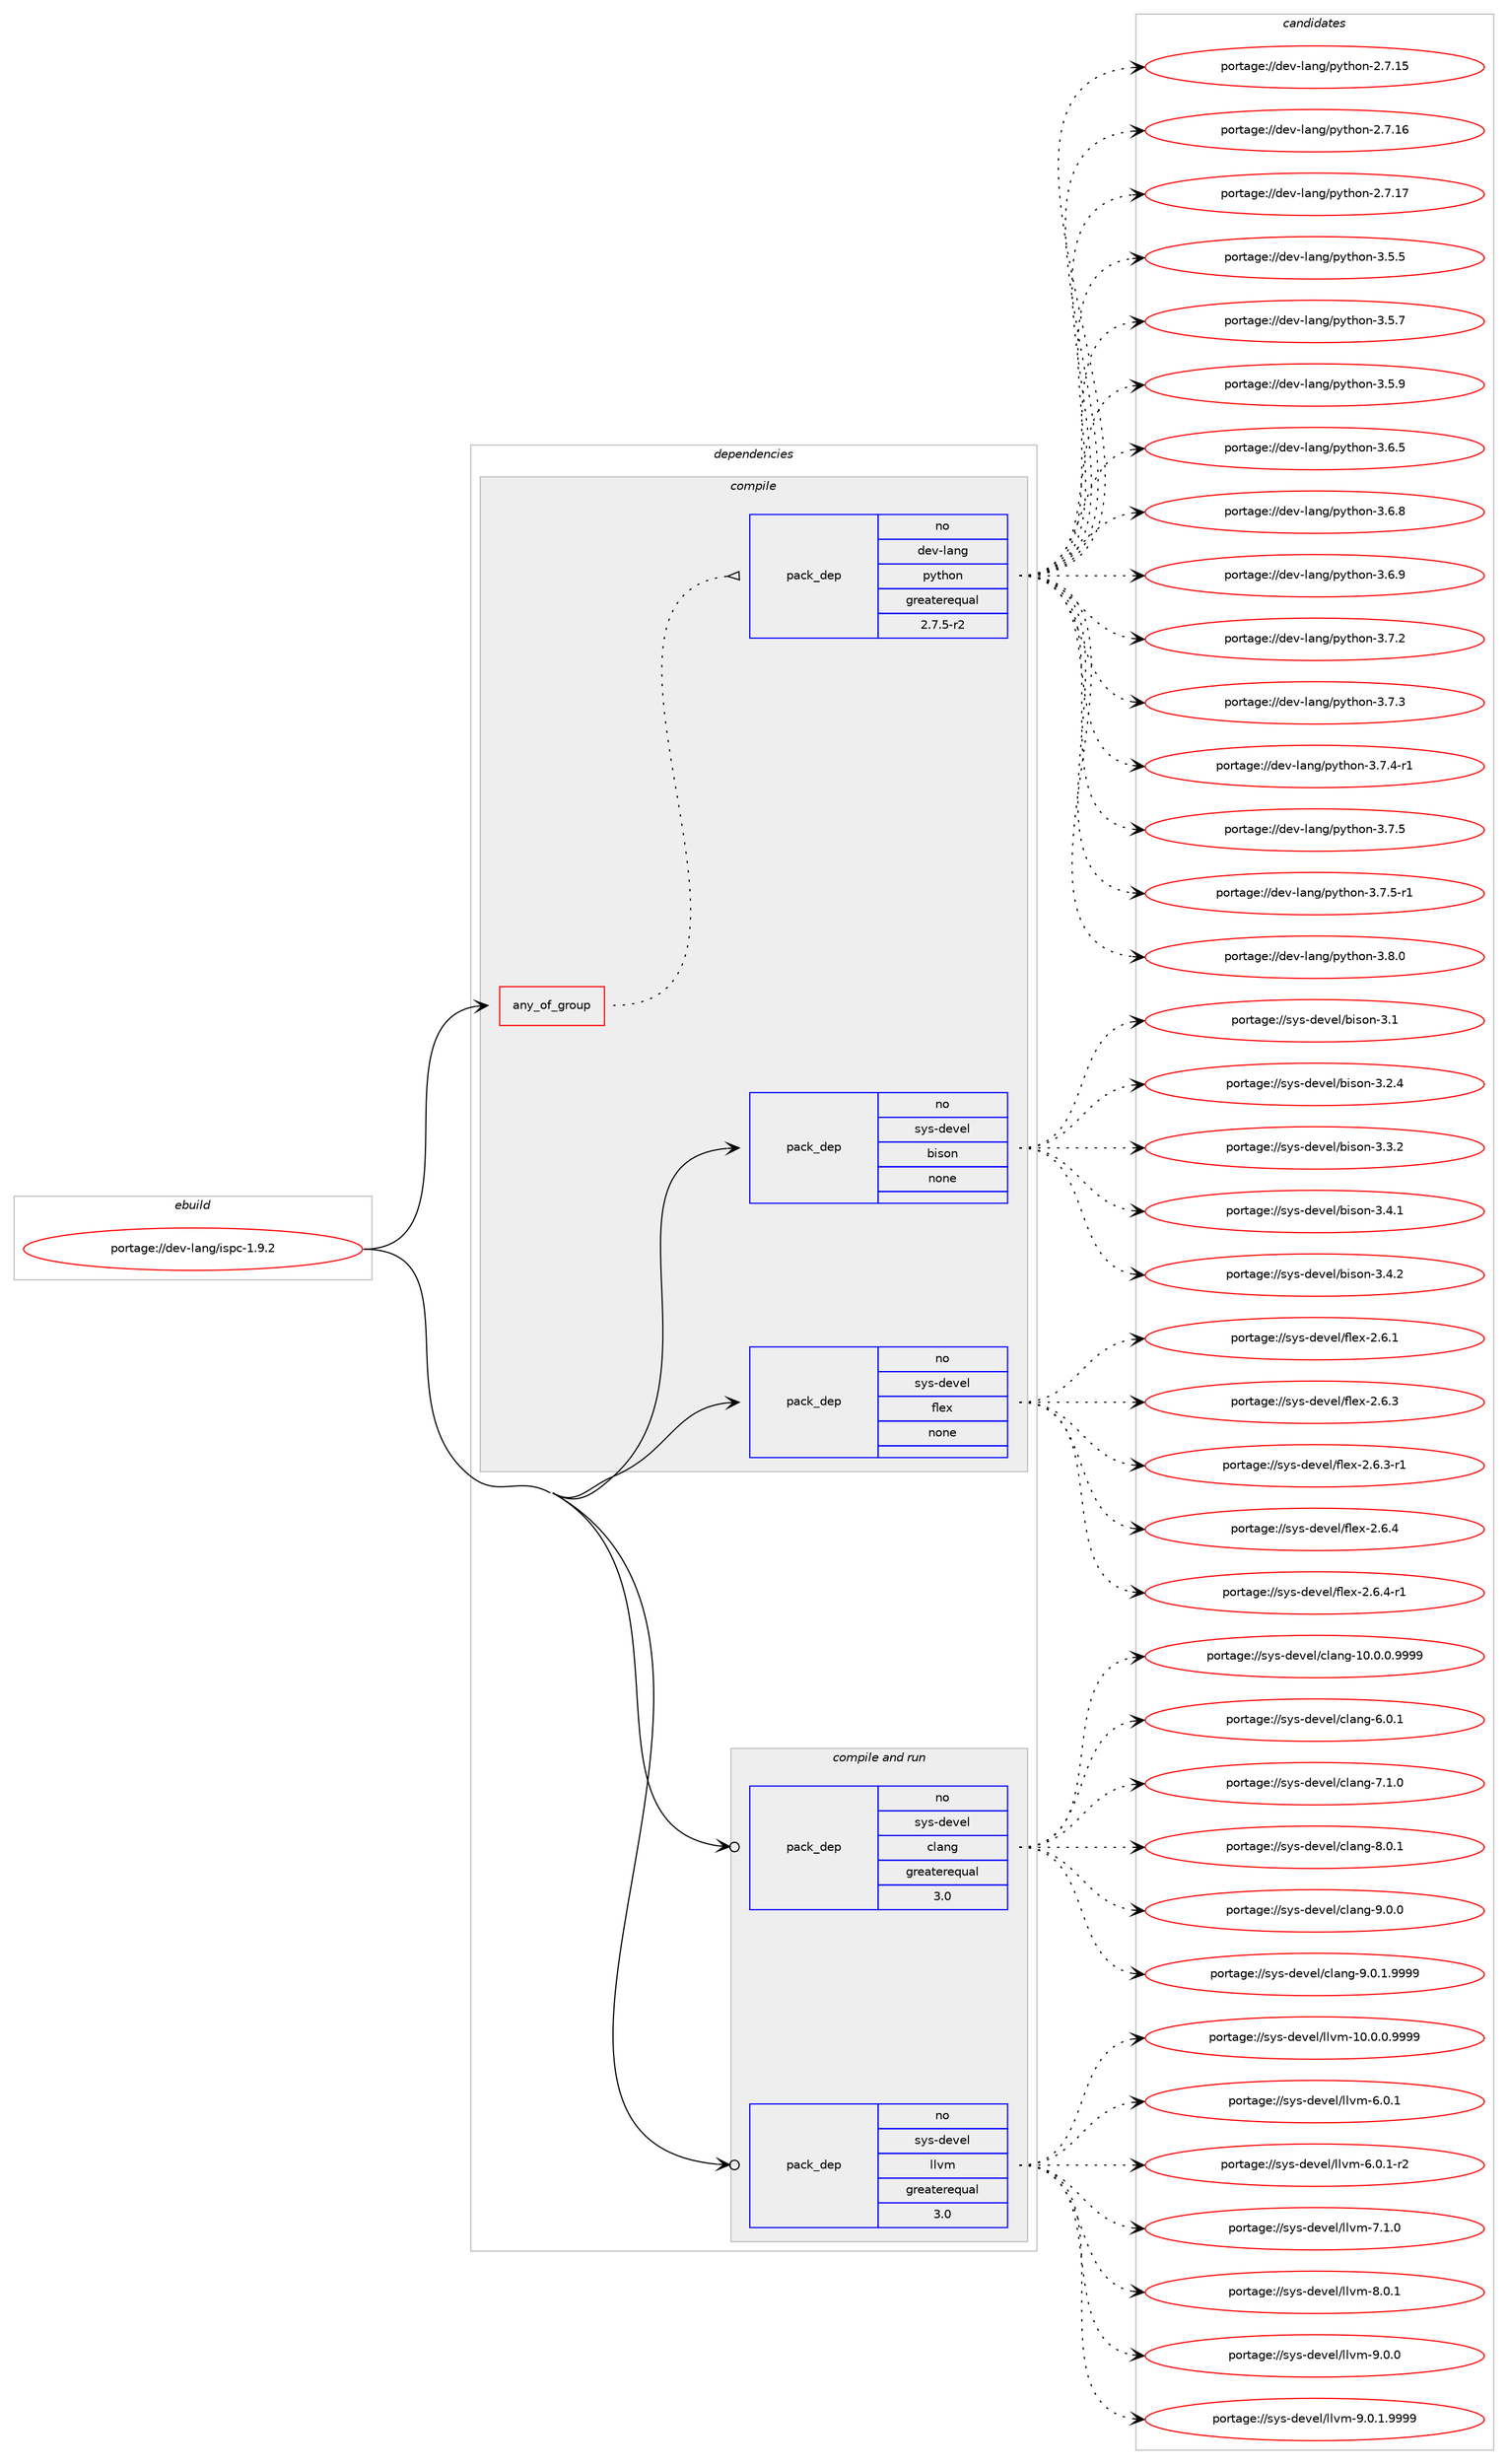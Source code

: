 digraph prolog {

# *************
# Graph options
# *************

newrank=true;
concentrate=true;
compound=true;
graph [rankdir=LR,fontname=Helvetica,fontsize=10,ranksep=1.5];#, ranksep=2.5, nodesep=0.2];
edge  [arrowhead=vee];
node  [fontname=Helvetica,fontsize=10];

# **********
# The ebuild
# **********

subgraph cluster_leftcol {
color=gray;
rank=same;
label=<<i>ebuild</i>>;
id [label="portage://dev-lang/ispc-1.9.2", color=red, width=4, href="../dev-lang/ispc-1.9.2.svg"];
}

# ****************
# The dependencies
# ****************

subgraph cluster_midcol {
color=gray;
label=<<i>dependencies</i>>;
subgraph cluster_compile {
fillcolor="#eeeeee";
style=filled;
label=<<i>compile</i>>;
subgraph any2697 {
dependency93866 [label=<<TABLE BORDER="0" CELLBORDER="1" CELLSPACING="0" CELLPADDING="4"><TR><TD CELLPADDING="10">any_of_group</TD></TR></TABLE>>, shape=none, color=red];subgraph pack71794 {
dependency93867 [label=<<TABLE BORDER="0" CELLBORDER="1" CELLSPACING="0" CELLPADDING="4" WIDTH="220"><TR><TD ROWSPAN="6" CELLPADDING="30">pack_dep</TD></TR><TR><TD WIDTH="110">no</TD></TR><TR><TD>dev-lang</TD></TR><TR><TD>python</TD></TR><TR><TD>greaterequal</TD></TR><TR><TD>2.7.5-r2</TD></TR></TABLE>>, shape=none, color=blue];
}
dependency93866:e -> dependency93867:w [weight=20,style="dotted",arrowhead="oinv"];
}
id:e -> dependency93866:w [weight=20,style="solid",arrowhead="vee"];
subgraph pack71795 {
dependency93868 [label=<<TABLE BORDER="0" CELLBORDER="1" CELLSPACING="0" CELLPADDING="4" WIDTH="220"><TR><TD ROWSPAN="6" CELLPADDING="30">pack_dep</TD></TR><TR><TD WIDTH="110">no</TD></TR><TR><TD>sys-devel</TD></TR><TR><TD>bison</TD></TR><TR><TD>none</TD></TR><TR><TD></TD></TR></TABLE>>, shape=none, color=blue];
}
id:e -> dependency93868:w [weight=20,style="solid",arrowhead="vee"];
subgraph pack71796 {
dependency93869 [label=<<TABLE BORDER="0" CELLBORDER="1" CELLSPACING="0" CELLPADDING="4" WIDTH="220"><TR><TD ROWSPAN="6" CELLPADDING="30">pack_dep</TD></TR><TR><TD WIDTH="110">no</TD></TR><TR><TD>sys-devel</TD></TR><TR><TD>flex</TD></TR><TR><TD>none</TD></TR><TR><TD></TD></TR></TABLE>>, shape=none, color=blue];
}
id:e -> dependency93869:w [weight=20,style="solid",arrowhead="vee"];
}
subgraph cluster_compileandrun {
fillcolor="#eeeeee";
style=filled;
label=<<i>compile and run</i>>;
subgraph pack71797 {
dependency93870 [label=<<TABLE BORDER="0" CELLBORDER="1" CELLSPACING="0" CELLPADDING="4" WIDTH="220"><TR><TD ROWSPAN="6" CELLPADDING="30">pack_dep</TD></TR><TR><TD WIDTH="110">no</TD></TR><TR><TD>sys-devel</TD></TR><TR><TD>clang</TD></TR><TR><TD>greaterequal</TD></TR><TR><TD>3.0</TD></TR></TABLE>>, shape=none, color=blue];
}
id:e -> dependency93870:w [weight=20,style="solid",arrowhead="odotvee"];
subgraph pack71798 {
dependency93871 [label=<<TABLE BORDER="0" CELLBORDER="1" CELLSPACING="0" CELLPADDING="4" WIDTH="220"><TR><TD ROWSPAN="6" CELLPADDING="30">pack_dep</TD></TR><TR><TD WIDTH="110">no</TD></TR><TR><TD>sys-devel</TD></TR><TR><TD>llvm</TD></TR><TR><TD>greaterequal</TD></TR><TR><TD>3.0</TD></TR></TABLE>>, shape=none, color=blue];
}
id:e -> dependency93871:w [weight=20,style="solid",arrowhead="odotvee"];
}
subgraph cluster_run {
fillcolor="#eeeeee";
style=filled;
label=<<i>run</i>>;
}
}

# **************
# The candidates
# **************

subgraph cluster_choices {
rank=same;
color=gray;
label=<<i>candidates</i>>;

subgraph choice71794 {
color=black;
nodesep=1;
choiceportage10010111845108971101034711212111610411111045504655464953 [label="portage://dev-lang/python-2.7.15", color=red, width=4,href="../dev-lang/python-2.7.15.svg"];
choiceportage10010111845108971101034711212111610411111045504655464954 [label="portage://dev-lang/python-2.7.16", color=red, width=4,href="../dev-lang/python-2.7.16.svg"];
choiceportage10010111845108971101034711212111610411111045504655464955 [label="portage://dev-lang/python-2.7.17", color=red, width=4,href="../dev-lang/python-2.7.17.svg"];
choiceportage100101118451089711010347112121116104111110455146534653 [label="portage://dev-lang/python-3.5.5", color=red, width=4,href="../dev-lang/python-3.5.5.svg"];
choiceportage100101118451089711010347112121116104111110455146534655 [label="portage://dev-lang/python-3.5.7", color=red, width=4,href="../dev-lang/python-3.5.7.svg"];
choiceportage100101118451089711010347112121116104111110455146534657 [label="portage://dev-lang/python-3.5.9", color=red, width=4,href="../dev-lang/python-3.5.9.svg"];
choiceportage100101118451089711010347112121116104111110455146544653 [label="portage://dev-lang/python-3.6.5", color=red, width=4,href="../dev-lang/python-3.6.5.svg"];
choiceportage100101118451089711010347112121116104111110455146544656 [label="portage://dev-lang/python-3.6.8", color=red, width=4,href="../dev-lang/python-3.6.8.svg"];
choiceportage100101118451089711010347112121116104111110455146544657 [label="portage://dev-lang/python-3.6.9", color=red, width=4,href="../dev-lang/python-3.6.9.svg"];
choiceportage100101118451089711010347112121116104111110455146554650 [label="portage://dev-lang/python-3.7.2", color=red, width=4,href="../dev-lang/python-3.7.2.svg"];
choiceportage100101118451089711010347112121116104111110455146554651 [label="portage://dev-lang/python-3.7.3", color=red, width=4,href="../dev-lang/python-3.7.3.svg"];
choiceportage1001011184510897110103471121211161041111104551465546524511449 [label="portage://dev-lang/python-3.7.4-r1", color=red, width=4,href="../dev-lang/python-3.7.4-r1.svg"];
choiceportage100101118451089711010347112121116104111110455146554653 [label="portage://dev-lang/python-3.7.5", color=red, width=4,href="../dev-lang/python-3.7.5.svg"];
choiceportage1001011184510897110103471121211161041111104551465546534511449 [label="portage://dev-lang/python-3.7.5-r1", color=red, width=4,href="../dev-lang/python-3.7.5-r1.svg"];
choiceportage100101118451089711010347112121116104111110455146564648 [label="portage://dev-lang/python-3.8.0", color=red, width=4,href="../dev-lang/python-3.8.0.svg"];
dependency93867:e -> choiceportage10010111845108971101034711212111610411111045504655464953:w [style=dotted,weight="100"];
dependency93867:e -> choiceportage10010111845108971101034711212111610411111045504655464954:w [style=dotted,weight="100"];
dependency93867:e -> choiceportage10010111845108971101034711212111610411111045504655464955:w [style=dotted,weight="100"];
dependency93867:e -> choiceportage100101118451089711010347112121116104111110455146534653:w [style=dotted,weight="100"];
dependency93867:e -> choiceportage100101118451089711010347112121116104111110455146534655:w [style=dotted,weight="100"];
dependency93867:e -> choiceportage100101118451089711010347112121116104111110455146534657:w [style=dotted,weight="100"];
dependency93867:e -> choiceportage100101118451089711010347112121116104111110455146544653:w [style=dotted,weight="100"];
dependency93867:e -> choiceportage100101118451089711010347112121116104111110455146544656:w [style=dotted,weight="100"];
dependency93867:e -> choiceportage100101118451089711010347112121116104111110455146544657:w [style=dotted,weight="100"];
dependency93867:e -> choiceportage100101118451089711010347112121116104111110455146554650:w [style=dotted,weight="100"];
dependency93867:e -> choiceportage100101118451089711010347112121116104111110455146554651:w [style=dotted,weight="100"];
dependency93867:e -> choiceportage1001011184510897110103471121211161041111104551465546524511449:w [style=dotted,weight="100"];
dependency93867:e -> choiceportage100101118451089711010347112121116104111110455146554653:w [style=dotted,weight="100"];
dependency93867:e -> choiceportage1001011184510897110103471121211161041111104551465546534511449:w [style=dotted,weight="100"];
dependency93867:e -> choiceportage100101118451089711010347112121116104111110455146564648:w [style=dotted,weight="100"];
}
subgraph choice71795 {
color=black;
nodesep=1;
choiceportage11512111545100101118101108479810511511111045514649 [label="portage://sys-devel/bison-3.1", color=red, width=4,href="../sys-devel/bison-3.1.svg"];
choiceportage115121115451001011181011084798105115111110455146504652 [label="portage://sys-devel/bison-3.2.4", color=red, width=4,href="../sys-devel/bison-3.2.4.svg"];
choiceportage115121115451001011181011084798105115111110455146514650 [label="portage://sys-devel/bison-3.3.2", color=red, width=4,href="../sys-devel/bison-3.3.2.svg"];
choiceportage115121115451001011181011084798105115111110455146524649 [label="portage://sys-devel/bison-3.4.1", color=red, width=4,href="../sys-devel/bison-3.4.1.svg"];
choiceportage115121115451001011181011084798105115111110455146524650 [label="portage://sys-devel/bison-3.4.2", color=red, width=4,href="../sys-devel/bison-3.4.2.svg"];
dependency93868:e -> choiceportage11512111545100101118101108479810511511111045514649:w [style=dotted,weight="100"];
dependency93868:e -> choiceportage115121115451001011181011084798105115111110455146504652:w [style=dotted,weight="100"];
dependency93868:e -> choiceportage115121115451001011181011084798105115111110455146514650:w [style=dotted,weight="100"];
dependency93868:e -> choiceportage115121115451001011181011084798105115111110455146524649:w [style=dotted,weight="100"];
dependency93868:e -> choiceportage115121115451001011181011084798105115111110455146524650:w [style=dotted,weight="100"];
}
subgraph choice71796 {
color=black;
nodesep=1;
choiceportage1151211154510010111810110847102108101120455046544649 [label="portage://sys-devel/flex-2.6.1", color=red, width=4,href="../sys-devel/flex-2.6.1.svg"];
choiceportage1151211154510010111810110847102108101120455046544651 [label="portage://sys-devel/flex-2.6.3", color=red, width=4,href="../sys-devel/flex-2.6.3.svg"];
choiceportage11512111545100101118101108471021081011204550465446514511449 [label="portage://sys-devel/flex-2.6.3-r1", color=red, width=4,href="../sys-devel/flex-2.6.3-r1.svg"];
choiceportage1151211154510010111810110847102108101120455046544652 [label="portage://sys-devel/flex-2.6.4", color=red, width=4,href="../sys-devel/flex-2.6.4.svg"];
choiceportage11512111545100101118101108471021081011204550465446524511449 [label="portage://sys-devel/flex-2.6.4-r1", color=red, width=4,href="../sys-devel/flex-2.6.4-r1.svg"];
dependency93869:e -> choiceportage1151211154510010111810110847102108101120455046544649:w [style=dotted,weight="100"];
dependency93869:e -> choiceportage1151211154510010111810110847102108101120455046544651:w [style=dotted,weight="100"];
dependency93869:e -> choiceportage11512111545100101118101108471021081011204550465446514511449:w [style=dotted,weight="100"];
dependency93869:e -> choiceportage1151211154510010111810110847102108101120455046544652:w [style=dotted,weight="100"];
dependency93869:e -> choiceportage11512111545100101118101108471021081011204550465446524511449:w [style=dotted,weight="100"];
}
subgraph choice71797 {
color=black;
nodesep=1;
choiceportage11512111545100101118101108479910897110103454948464846484657575757 [label="portage://sys-devel/clang-10.0.0.9999", color=red, width=4,href="../sys-devel/clang-10.0.0.9999.svg"];
choiceportage11512111545100101118101108479910897110103455446484649 [label="portage://sys-devel/clang-6.0.1", color=red, width=4,href="../sys-devel/clang-6.0.1.svg"];
choiceportage11512111545100101118101108479910897110103455546494648 [label="portage://sys-devel/clang-7.1.0", color=red, width=4,href="../sys-devel/clang-7.1.0.svg"];
choiceportage11512111545100101118101108479910897110103455646484649 [label="portage://sys-devel/clang-8.0.1", color=red, width=4,href="../sys-devel/clang-8.0.1.svg"];
choiceportage11512111545100101118101108479910897110103455746484648 [label="portage://sys-devel/clang-9.0.0", color=red, width=4,href="../sys-devel/clang-9.0.0.svg"];
choiceportage115121115451001011181011084799108971101034557464846494657575757 [label="portage://sys-devel/clang-9.0.1.9999", color=red, width=4,href="../sys-devel/clang-9.0.1.9999.svg"];
dependency93870:e -> choiceportage11512111545100101118101108479910897110103454948464846484657575757:w [style=dotted,weight="100"];
dependency93870:e -> choiceportage11512111545100101118101108479910897110103455446484649:w [style=dotted,weight="100"];
dependency93870:e -> choiceportage11512111545100101118101108479910897110103455546494648:w [style=dotted,weight="100"];
dependency93870:e -> choiceportage11512111545100101118101108479910897110103455646484649:w [style=dotted,weight="100"];
dependency93870:e -> choiceportage11512111545100101118101108479910897110103455746484648:w [style=dotted,weight="100"];
dependency93870:e -> choiceportage115121115451001011181011084799108971101034557464846494657575757:w [style=dotted,weight="100"];
}
subgraph choice71798 {
color=black;
nodesep=1;
choiceportage1151211154510010111810110847108108118109454948464846484657575757 [label="portage://sys-devel/llvm-10.0.0.9999", color=red, width=4,href="../sys-devel/llvm-10.0.0.9999.svg"];
choiceportage1151211154510010111810110847108108118109455446484649 [label="portage://sys-devel/llvm-6.0.1", color=red, width=4,href="../sys-devel/llvm-6.0.1.svg"];
choiceportage11512111545100101118101108471081081181094554464846494511450 [label="portage://sys-devel/llvm-6.0.1-r2", color=red, width=4,href="../sys-devel/llvm-6.0.1-r2.svg"];
choiceportage1151211154510010111810110847108108118109455546494648 [label="portage://sys-devel/llvm-7.1.0", color=red, width=4,href="../sys-devel/llvm-7.1.0.svg"];
choiceportage1151211154510010111810110847108108118109455646484649 [label="portage://sys-devel/llvm-8.0.1", color=red, width=4,href="../sys-devel/llvm-8.0.1.svg"];
choiceportage1151211154510010111810110847108108118109455746484648 [label="portage://sys-devel/llvm-9.0.0", color=red, width=4,href="../sys-devel/llvm-9.0.0.svg"];
choiceportage11512111545100101118101108471081081181094557464846494657575757 [label="portage://sys-devel/llvm-9.0.1.9999", color=red, width=4,href="../sys-devel/llvm-9.0.1.9999.svg"];
dependency93871:e -> choiceportage1151211154510010111810110847108108118109454948464846484657575757:w [style=dotted,weight="100"];
dependency93871:e -> choiceportage1151211154510010111810110847108108118109455446484649:w [style=dotted,weight="100"];
dependency93871:e -> choiceportage11512111545100101118101108471081081181094554464846494511450:w [style=dotted,weight="100"];
dependency93871:e -> choiceportage1151211154510010111810110847108108118109455546494648:w [style=dotted,weight="100"];
dependency93871:e -> choiceportage1151211154510010111810110847108108118109455646484649:w [style=dotted,weight="100"];
dependency93871:e -> choiceportage1151211154510010111810110847108108118109455746484648:w [style=dotted,weight="100"];
dependency93871:e -> choiceportage11512111545100101118101108471081081181094557464846494657575757:w [style=dotted,weight="100"];
}
}

}
